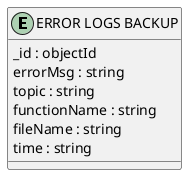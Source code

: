 @startuml ERROR_LOGS_BACKUP_Diagram

entity "ERROR LOGS BACKUP" as ERROR_LOGS_BACKUP {
  _id : objectId
  errorMsg : string
  topic : string
  functionName : string
  fileName : string
  time : string
}

@enduml